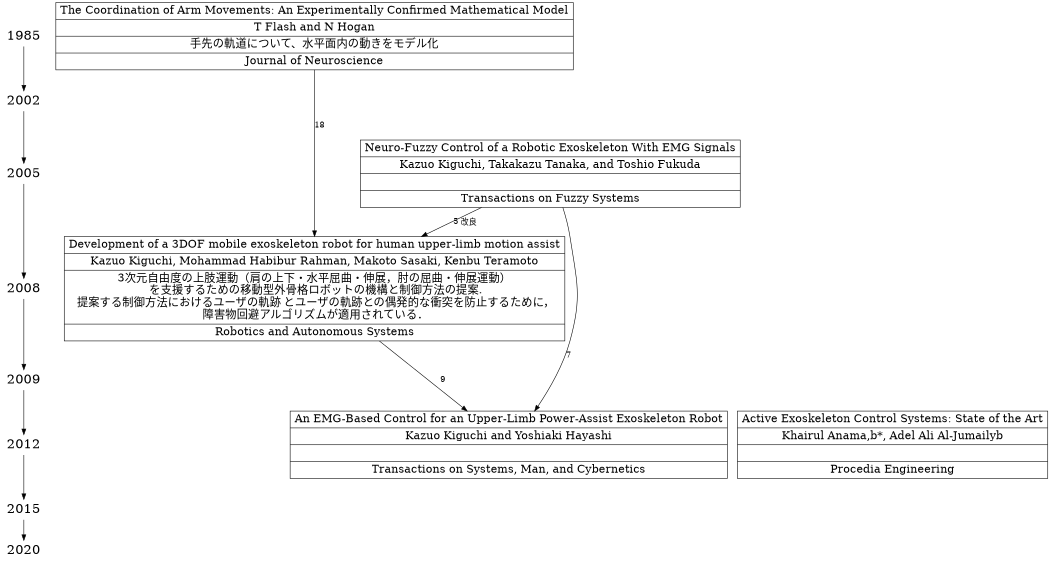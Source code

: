 // 上肢外骨格
digraph exoskeleton {

size="7,8";
// rankdir=LR
node [fontsize=24, shape = plaintext];

1985 -> 2002;
2002 -> 2005;
2005 -> 2008;
2008 -> 2009:
2009 -> 2012;
2012 -> 2015;
2015 -> 2020;

node [fontsize=20];
{ rank=same;  1985 n1985_0; }
{ rank=same;  2008 n2008_0; }
{ rank=same;  2012 n2012_0 n2012_1; }


"n1985_0" [
label = "{
        <f0> The Coordination of Arm Movements: An Experimentally Confirmed Mathematical Model |
        <f1> T Flash and N Hogan|
        手先の軌道について、水平面内の動きをモデル化|
        Journal of Neuroscience
        }"
shape = "record"
];

"n2004_0" [
label = "{
        <f0> Neuro-Fuzzy Control of a Robotic Exoskeleton With EMG Signals|
        <f1> Kazuo Kiguchi, Takakazu Tanaka, and Toshio Fukuda|
        |
        Transactions on Fuzzy Systems
        }"
shape = "record"
];

"n2008_0" [
label = "{
        <f0> Development of a 3DOF mobile exoskeleton robot for human upper-limb motion assist|
        <f1> Kazuo Kiguchi, Mohammad Habibur Rahman, Makoto Sasaki, Kenbu Teramoto|
        3次元自由度の上肢運動（肩の上下・水平屈曲・伸展，肘の屈曲・伸展運動）\n
        を支援するための移動型外骨格ロボットの機構と制御方法の提案.\n
        提案する制御方法におけるユーザの軌跡 とユーザの軌跡との偶発的な衝突を防止するために，\n
        障害物回避アルゴリズムが適用されている．|
        Robotics and Autonomous Systems
        }"
shape = "record"
];

"n2012_0" [
label = "{
        <f0> An EMG-Based Control for an Upper-Limb Power-Assist Exoskeleton Robot|
        <f1> Kazuo Kiguchi and Yoshiaki Hayashi|
        |
        Transactions on Systems, Man, and Cybernetics
        }"
shape = "record"
];

"n2012_1" [
label = "{
        <f0> Active Exoskeleton Control Systems: State of the Art|
        <f1> Khairul Anama,b*, Adel Ali Al-Jumailyb|
        |
        Procedia Engineering
        }"
shape = "record"
];

n1985_0 -> n2008_0 [ label = "18" ]
n2004_0 -> n2008_0 [ label = "5 改良" ]
n2004_0 -> n2012_0 [ label = "7" ]
n2008_0 -> n2012_0 [ label = "9" ]

// n2012_0 -> n2012_1 [ label = "51" ]
}
